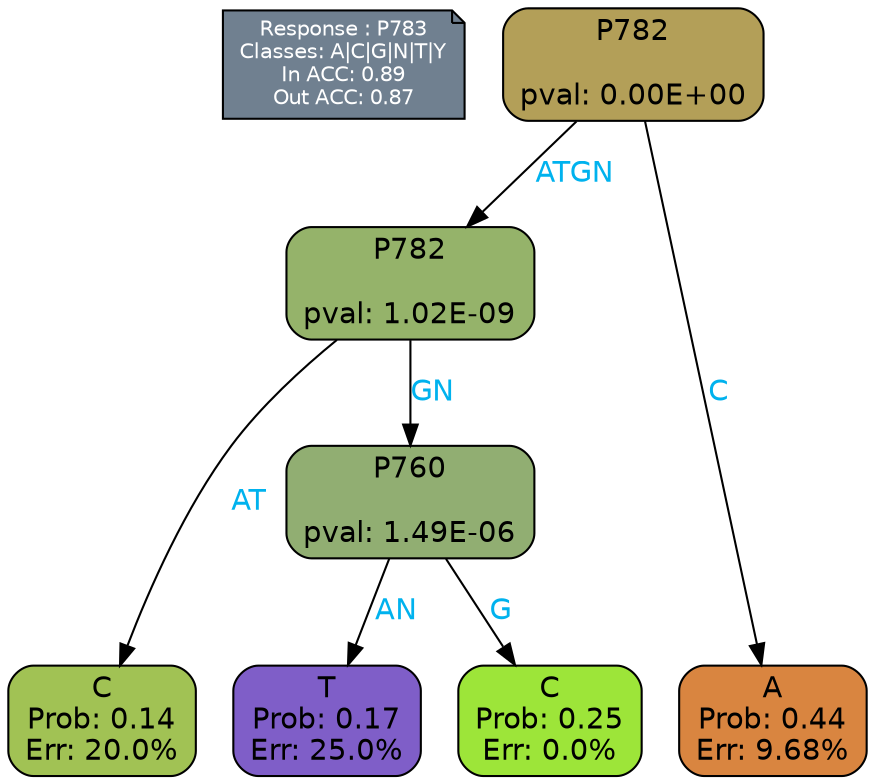 digraph Tree {
node [shape=box, style="filled, rounded", color="black", fontname=helvetica] ;
graph [ranksep=equally, splines=polylines, bgcolor=transparent, dpi=600] ;
edge [fontname=helvetica] ;
LEGEND [label="Response : P783
Classes: A|C|G|N|T|Y
In ACC: 0.89
Out ACC: 0.87
",shape=note,align=left,style=filled,fillcolor="slategray",fontcolor="white",fontsize=10];1 [label="P782

pval: 0.00E+00", fillcolor="#b39f58"] ;
2 [label="P782

pval: 1.02E-09", fillcolor="#95b36a"] ;
3 [label="C
Prob: 0.14
Err: 20.0%", fillcolor="#a1c254"] ;
4 [label="P760

pval: 1.49E-06", fillcolor="#91ae72"] ;
5 [label="T
Prob: 0.17
Err: 25.0%", fillcolor="#7f5ec8"] ;
6 [label="C
Prob: 0.25
Err: 0.0%", fillcolor="#9de539"] ;
7 [label="A
Prob: 0.44
Err: 9.68%", fillcolor="#d98540"] ;
1 -> 2 [label="ATGN",fontcolor=deepskyblue2] ;
1 -> 7 [label="C",fontcolor=deepskyblue2] ;
2 -> 3 [label="AT",fontcolor=deepskyblue2] ;
2 -> 4 [label="GN",fontcolor=deepskyblue2] ;
4 -> 5 [label="AN",fontcolor=deepskyblue2] ;
4 -> 6 [label="G",fontcolor=deepskyblue2] ;
{rank = same; 3;5;6;7;}{rank = same; LEGEND;1;}}
